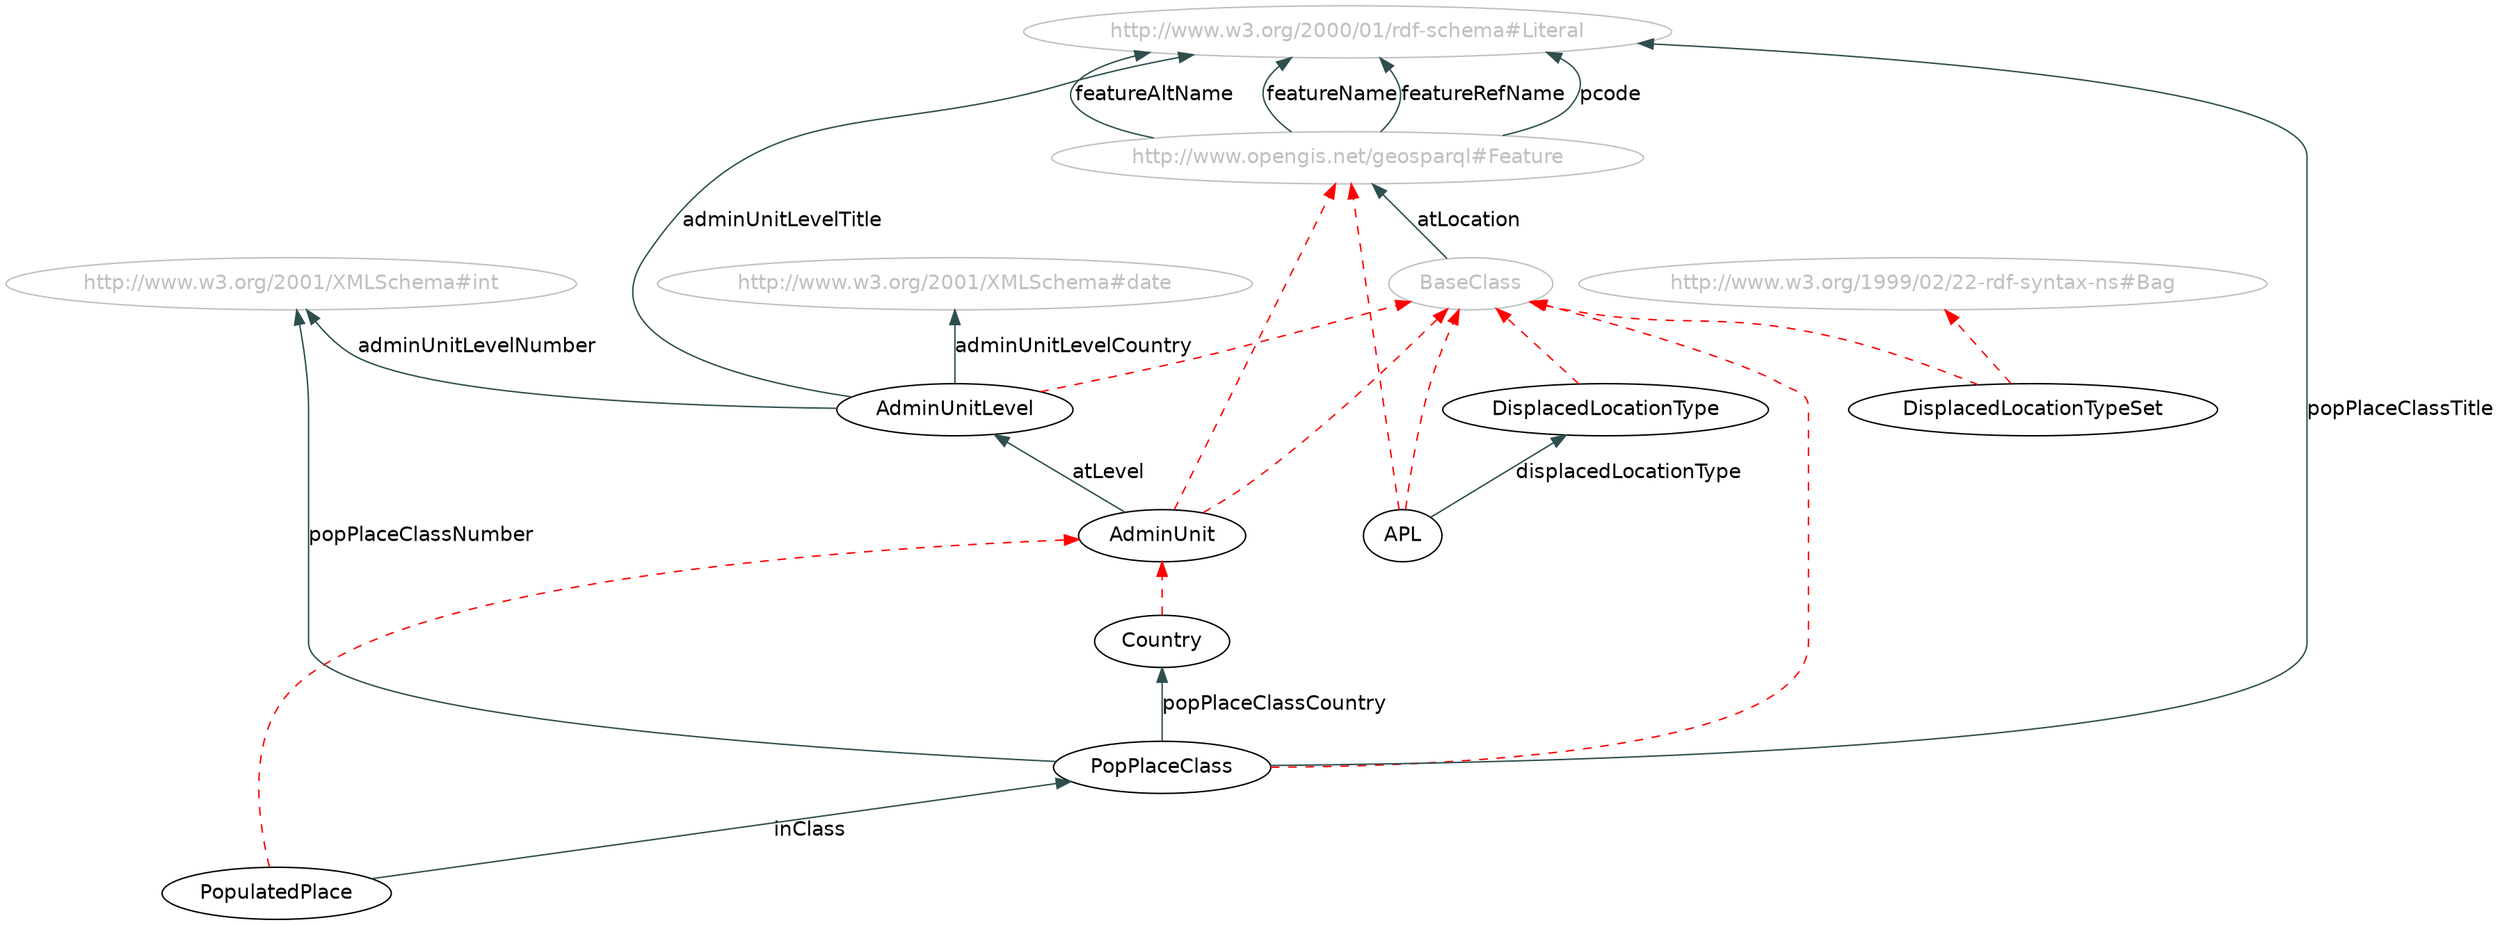 digraph { 
 rankdir="BT";	
 charset="utf-8";
 overlap=false;
 edge [color=darkslategray];
 edge [fontname=Helvetica];
 node [fontname=Helvetica];

"APL" [ URL = "./#APL"] ;
		"http://www.opengis.net/geosparql#Feature" [ URL = "./#APL" color="gray" fontcolor="gray"] ;
				"APL" -> "http://www.opengis.net/geosparql#Feature" [ color=red style="dashed" ]; 
			"BaseClass" [ URL = "./#APL" color="gray" fontcolor="gray"] ;
				"APL" -> "BaseClass" [ color=red style="dashed" ]; 
			"AdminUnit" [ URL = "./#AdminUnit"] ;
		"http://www.opengis.net/geosparql#Feature" [ URL = "./#AdminUnit" color="gray" fontcolor="gray"] ;
				"AdminUnit" -> "http://www.opengis.net/geosparql#Feature" [ color=red style="dashed" ]; 
			"BaseClass" [ URL = "./#AdminUnit" color="gray" fontcolor="gray"] ;
				"AdminUnit" -> "BaseClass" [ color=red style="dashed" ]; 
			"AdminUnitLevel" [ URL = "./#AdminUnitLevel"] ;
		"BaseClass" [ URL = "./#AdminUnitLevel" color="gray" fontcolor="gray"] ;
				"AdminUnitLevel" -> "BaseClass" [ color=red style="dashed" ]; 
			"Country" [ URL = "./#Country"] ;
		"Country" -> "AdminUnit" [ color=red style="dashed" ]; 
			"DisplacedLocationType" [ URL = "./#DisplacedLocationType"] ;
		"BaseClass" [ URL = "./#DisplacedLocationType" color="gray" fontcolor="gray"] ;
				"DisplacedLocationType" -> "BaseClass" [ color=red style="dashed" ]; 
			"DisplacedLocationTypeSet" [ URL = "./#DisplacedLocationTypeSet"] ;
		"BaseClass" [ URL = "./#DisplacedLocationTypeSet" color="gray" fontcolor="gray"] ;
				"DisplacedLocationTypeSet" -> "BaseClass" [ color=red style="dashed" ]; 
			"http://www.w3.org/1999/02/22-rdf-syntax-ns#Bag" [ URL = "./#DisplacedLocationTypeSet" color="gray" fontcolor="gray"] ;
				"DisplacedLocationTypeSet" -> "http://www.w3.org/1999/02/22-rdf-syntax-ns#Bag" [ color=red style="dashed" ]; 
			"PopPlaceClass" [ URL = "./#PopPlaceClass"] ;
		"BaseClass" [ URL = "./#PopPlaceClass" color="gray" fontcolor="gray"] ;
				"PopPlaceClass" -> "BaseClass" [ color=red style="dashed" ]; 
			"PopulatedPlace" [ URL = "./#PopulatedPlace"] ;
		"PopulatedPlace" -> "AdminUnit" [ color=red style="dashed" ]; 
			"http://www.w3.org/2001/XMLSchema#date" [ URL = "./#http://www.w3.org/2001/XMLSchema#date" color="gray" fontcolor="gray"] ;
					"AdminUnitLevel" -> "http://www.w3.org/2001/XMLSchema#date" [ label="adminUnitLevelCountry" URL = "./#adminUnitLevelCountry"]; 
				"http://www.w3.org/2001/XMLSchema#int" [ URL = "./#http://www.w3.org/2001/XMLSchema#int" color="gray" fontcolor="gray"] ;
					"AdminUnitLevel" -> "http://www.w3.org/2001/XMLSchema#int" [ label="adminUnitLevelNumber" URL = "./#adminUnitLevelNumber"]; 
				"http://www.w3.org/2000/01/rdf-schema#Literal" [ URL = "./#http://www.w3.org/2000/01/rdf-schema#Literal" color="gray" fontcolor="gray"] ;
					"AdminUnitLevel" -> "http://www.w3.org/2000/01/rdf-schema#Literal" [ label="adminUnitLevelTitle" URL = "./#adminUnitLevelTitle"]; 
				"AdminUnit" -> "AdminUnitLevel" [ label="atLevel" URL = "./#atLevel"]; 
				"BaseClass" [ URL = "./#BaseClass" color="gray" fontcolor="gray"] ;
				"http://www.opengis.net/geosparql#Feature" [ URL = "./#http://www.opengis.net/geosparql#Feature" color="gray" fontcolor="gray"] ;
					"BaseClass" -> "http://www.opengis.net/geosparql#Feature" [ label="atLocation" URL = "./#atLocation"]; 
				"APL" -> "DisplacedLocationType" [ label="displacedLocationType" URL = "./#displacedLocationType"]; 
				"http://www.opengis.net/geosparql#Feature" [ URL = "./#http://www.opengis.net/geosparql#Feature" color="gray" fontcolor="gray"] ;
				"http://www.w3.org/2000/01/rdf-schema#Literal" [ URL = "./#http://www.w3.org/2000/01/rdf-schema#Literal" color="gray" fontcolor="gray"] ;
					"http://www.opengis.net/geosparql#Feature" -> "http://www.w3.org/2000/01/rdf-schema#Literal" [ label="featureAltName" URL = "./#featureAltName"]; 
				"http://www.opengis.net/geosparql#Feature" [ URL = "./#http://www.opengis.net/geosparql#Feature" color="gray" fontcolor="gray"] ;
				"http://www.w3.org/2000/01/rdf-schema#Literal" [ URL = "./#http://www.w3.org/2000/01/rdf-schema#Literal" color="gray" fontcolor="gray"] ;
					"http://www.opengis.net/geosparql#Feature" -> "http://www.w3.org/2000/01/rdf-schema#Literal" [ label="featureName" URL = "./#featureName"]; 
				"http://www.opengis.net/geosparql#Feature" [ URL = "./#http://www.opengis.net/geosparql#Feature" color="gray" fontcolor="gray"] ;
				"http://www.w3.org/2000/01/rdf-schema#Literal" [ URL = "./#http://www.w3.org/2000/01/rdf-schema#Literal" color="gray" fontcolor="gray"] ;
					"http://www.opengis.net/geosparql#Feature" -> "http://www.w3.org/2000/01/rdf-schema#Literal" [ label="featureRefName" URL = "./#featureRefName"]; 
				"PopulatedPlace" -> "PopPlaceClass" [ label="inClass" URL = "./#inClass"]; 
				"http://www.opengis.net/geosparql#Feature" [ URL = "./#http://www.opengis.net/geosparql#Feature" color="gray" fontcolor="gray"] ;
				"http://www.w3.org/2000/01/rdf-schema#Literal" [ URL = "./#http://www.w3.org/2000/01/rdf-schema#Literal" color="gray" fontcolor="gray"] ;
					"http://www.opengis.net/geosparql#Feature" -> "http://www.w3.org/2000/01/rdf-schema#Literal" [ label="pcode" URL = "./#pcode"]; 
				"PopPlaceClass" -> "Country" [ label="popPlaceClassCountry" URL = "./#popPlaceClassCountry"]; 
				"http://www.w3.org/2001/XMLSchema#int" [ URL = "./#http://www.w3.org/2001/XMLSchema#int" color="gray" fontcolor="gray"] ;
					"PopPlaceClass" -> "http://www.w3.org/2001/XMLSchema#int" [ label="popPlaceClassNumber" URL = "./#popPlaceClassNumber"]; 
				"http://www.w3.org/2000/01/rdf-schema#Literal" [ URL = "./#http://www.w3.org/2000/01/rdf-schema#Literal" color="gray" fontcolor="gray"] ;
					"PopPlaceClass" -> "http://www.w3.org/2000/01/rdf-schema#Literal" [ label="popPlaceClassTitle" URL = "./#popPlaceClassTitle"]; 
				}